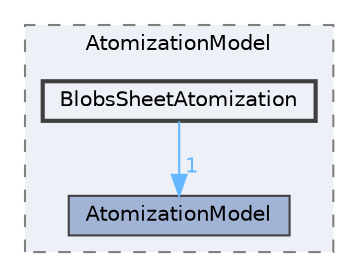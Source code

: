 digraph "src/lagrangian/spray/submodels/AtomizationModel/BlobsSheetAtomization"
{
 // LATEX_PDF_SIZE
  bgcolor="transparent";
  edge [fontname=Helvetica,fontsize=10,labelfontname=Helvetica,labelfontsize=10];
  node [fontname=Helvetica,fontsize=10,shape=box,height=0.2,width=0.4];
  compound=true
  subgraph clusterdir_c04aec180e0de933cb1ce0e040f1f431 {
    graph [ bgcolor="#edf0f7", pencolor="grey50", label="AtomizationModel", fontname=Helvetica,fontsize=10 style="filled,dashed", URL="dir_c04aec180e0de933cb1ce0e040f1f431.html",tooltip=""]
  dir_c5140c70a0de325936e2f0836d17f5d3 [label="AtomizationModel", fillcolor="#a2b4d6", color="grey25", style="filled", URL="dir_c5140c70a0de325936e2f0836d17f5d3.html",tooltip=""];
  dir_fb5963dee1db80f8d3aceda69b23b88b [label="BlobsSheetAtomization", fillcolor="#edf0f7", color="grey25", style="filled,bold", URL="dir_fb5963dee1db80f8d3aceda69b23b88b.html",tooltip=""];
  }
  dir_fb5963dee1db80f8d3aceda69b23b88b->dir_c5140c70a0de325936e2f0836d17f5d3 [headlabel="1", labeldistance=1.5 headhref="dir_000297_000163.html" href="dir_000297_000163.html" color="steelblue1" fontcolor="steelblue1"];
}
